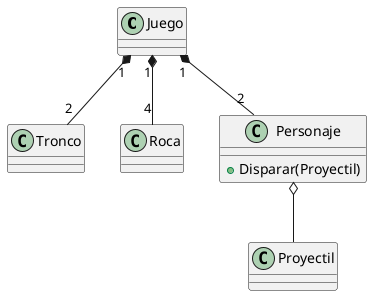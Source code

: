 @startuml Gotcha
Class Juego
Class Tronco
Class Roca
Class Proyectil
Class Personaje{
+Disparar(Proyectil)
}

Juego "1"*--"2" Tronco
Juego "1"*--"4" Roca
Juego "1"*--"2" Personaje
Personaje o-- Proyectil
@enduml